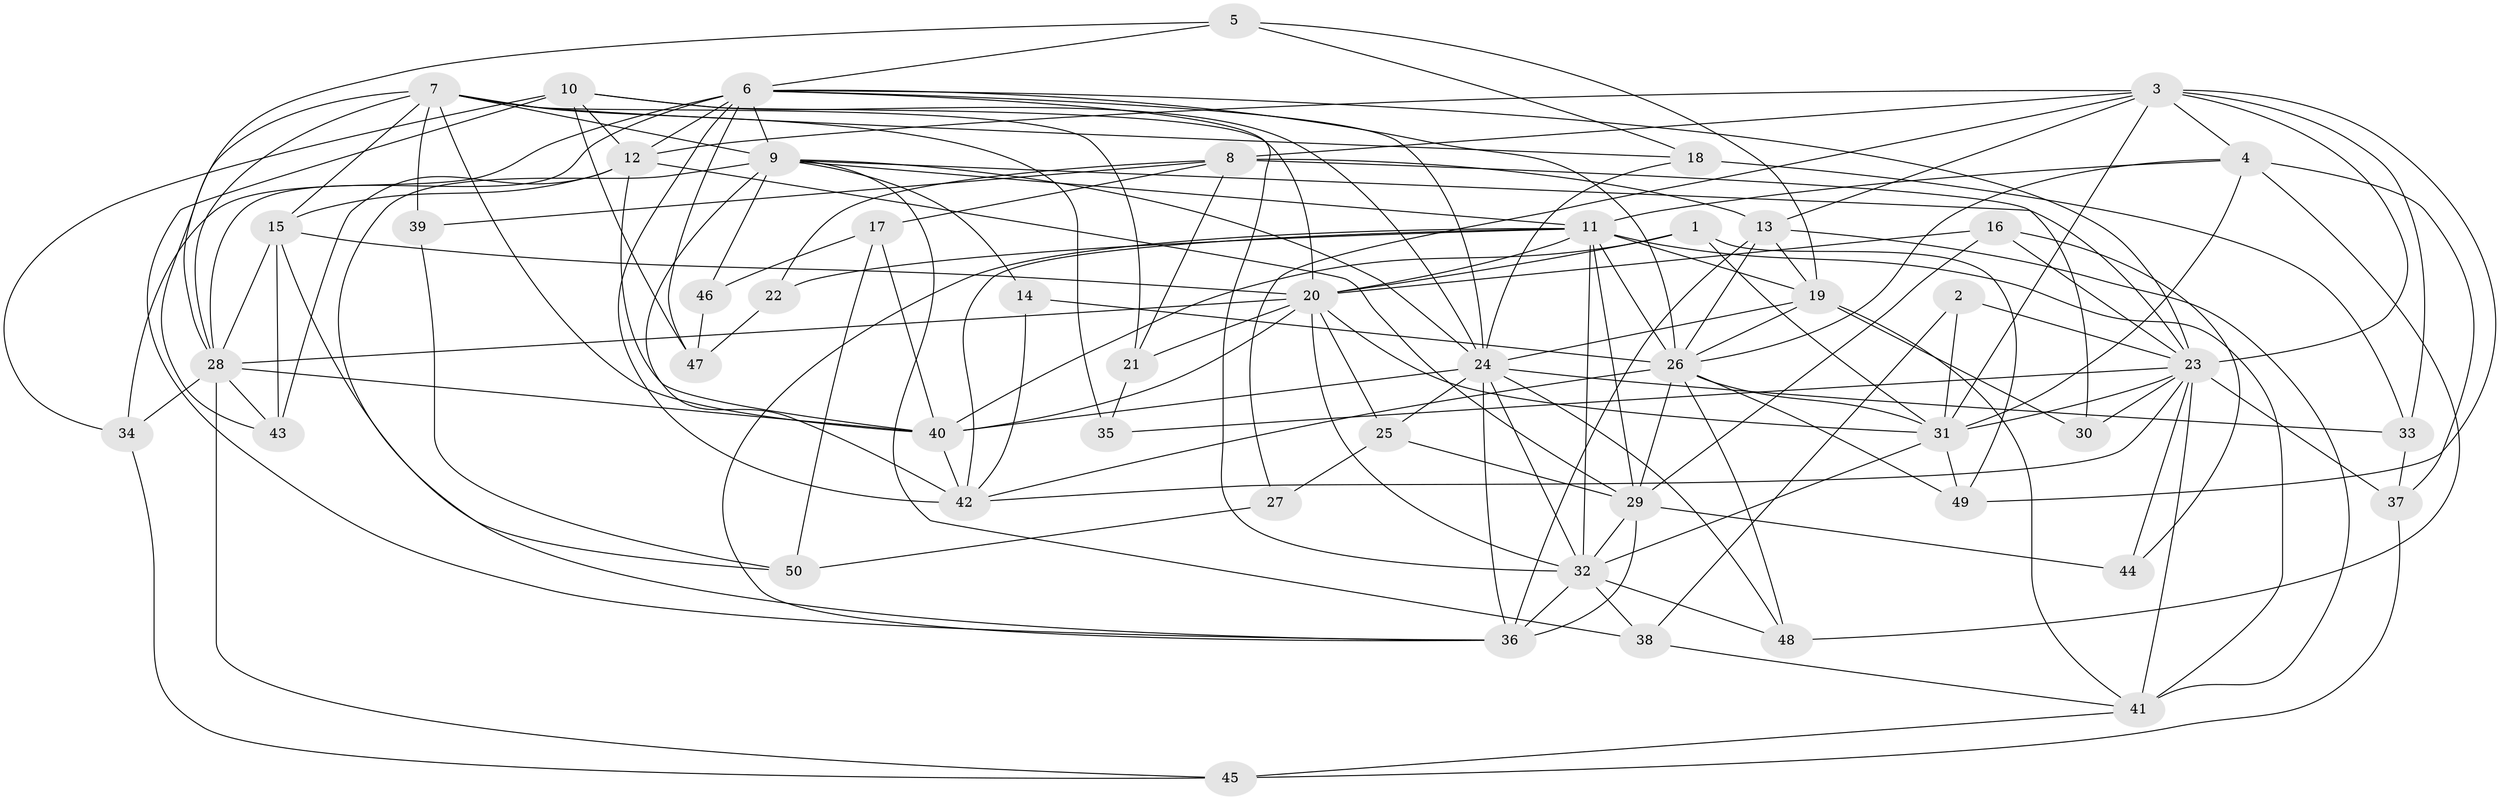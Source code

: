 // original degree distribution, {4: 1.0}
// Generated by graph-tools (version 1.1) at 2025/53/03/04/25 22:53:58]
// undirected, 50 vertices, 149 edges
graph export_dot {
  node [color=gray90,style=filled];
  1;
  2;
  3;
  4;
  5;
  6;
  7;
  8;
  9;
  10;
  11;
  12;
  13;
  14;
  15;
  16;
  17;
  18;
  19;
  20;
  21;
  22;
  23;
  24;
  25;
  26;
  27;
  28;
  29;
  30;
  31;
  32;
  33;
  34;
  35;
  36;
  37;
  38;
  39;
  40;
  41;
  42;
  43;
  44;
  45;
  46;
  47;
  48;
  49;
  50;
  1 -- 20 [weight=1.0];
  1 -- 31 [weight=1.0];
  1 -- 40 [weight=1.0];
  1 -- 49 [weight=1.0];
  2 -- 23 [weight=1.0];
  2 -- 31 [weight=2.0];
  2 -- 38 [weight=1.0];
  3 -- 4 [weight=1.0];
  3 -- 8 [weight=2.0];
  3 -- 12 [weight=1.0];
  3 -- 13 [weight=2.0];
  3 -- 23 [weight=1.0];
  3 -- 27 [weight=2.0];
  3 -- 31 [weight=1.0];
  3 -- 33 [weight=1.0];
  3 -- 49 [weight=1.0];
  4 -- 11 [weight=1.0];
  4 -- 26 [weight=1.0];
  4 -- 31 [weight=1.0];
  4 -- 37 [weight=1.0];
  4 -- 48 [weight=1.0];
  5 -- 6 [weight=1.0];
  5 -- 18 [weight=1.0];
  5 -- 19 [weight=2.0];
  5 -- 28 [weight=2.0];
  6 -- 9 [weight=1.0];
  6 -- 12 [weight=2.0];
  6 -- 23 [weight=1.0];
  6 -- 24 [weight=1.0];
  6 -- 26 [weight=1.0];
  6 -- 28 [weight=1.0];
  6 -- 32 [weight=1.0];
  6 -- 34 [weight=1.0];
  6 -- 42 [weight=1.0];
  6 -- 47 [weight=1.0];
  7 -- 9 [weight=1.0];
  7 -- 15 [weight=1.0];
  7 -- 18 [weight=1.0];
  7 -- 21 [weight=1.0];
  7 -- 28 [weight=1.0];
  7 -- 35 [weight=2.0];
  7 -- 39 [weight=2.0];
  7 -- 40 [weight=2.0];
  7 -- 43 [weight=1.0];
  8 -- 13 [weight=1.0];
  8 -- 17 [weight=1.0];
  8 -- 21 [weight=1.0];
  8 -- 22 [weight=2.0];
  8 -- 30 [weight=2.0];
  8 -- 39 [weight=1.0];
  9 -- 11 [weight=1.0];
  9 -- 14 [weight=1.0];
  9 -- 23 [weight=1.0];
  9 -- 24 [weight=1.0];
  9 -- 36 [weight=1.0];
  9 -- 38 [weight=1.0];
  9 -- 42 [weight=2.0];
  9 -- 46 [weight=2.0];
  10 -- 12 [weight=1.0];
  10 -- 20 [weight=1.0];
  10 -- 24 [weight=1.0];
  10 -- 34 [weight=1.0];
  10 -- 36 [weight=1.0];
  10 -- 47 [weight=1.0];
  11 -- 19 [weight=1.0];
  11 -- 20 [weight=1.0];
  11 -- 22 [weight=1.0];
  11 -- 26 [weight=1.0];
  11 -- 29 [weight=1.0];
  11 -- 32 [weight=2.0];
  11 -- 36 [weight=1.0];
  11 -- 41 [weight=1.0];
  11 -- 42 [weight=1.0];
  12 -- 15 [weight=1.0];
  12 -- 29 [weight=1.0];
  12 -- 40 [weight=1.0];
  12 -- 43 [weight=1.0];
  13 -- 19 [weight=2.0];
  13 -- 26 [weight=1.0];
  13 -- 36 [weight=3.0];
  13 -- 41 [weight=1.0];
  14 -- 26 [weight=2.0];
  14 -- 42 [weight=1.0];
  15 -- 20 [weight=1.0];
  15 -- 28 [weight=1.0];
  15 -- 43 [weight=1.0];
  15 -- 50 [weight=1.0];
  16 -- 20 [weight=1.0];
  16 -- 23 [weight=1.0];
  16 -- 29 [weight=1.0];
  16 -- 44 [weight=1.0];
  17 -- 40 [weight=1.0];
  17 -- 46 [weight=1.0];
  17 -- 50 [weight=1.0];
  18 -- 24 [weight=1.0];
  18 -- 33 [weight=1.0];
  19 -- 24 [weight=2.0];
  19 -- 26 [weight=1.0];
  19 -- 30 [weight=1.0];
  19 -- 41 [weight=1.0];
  20 -- 21 [weight=1.0];
  20 -- 25 [weight=1.0];
  20 -- 28 [weight=1.0];
  20 -- 31 [weight=1.0];
  20 -- 32 [weight=1.0];
  20 -- 40 [weight=2.0];
  21 -- 35 [weight=1.0];
  22 -- 47 [weight=1.0];
  23 -- 30 [weight=1.0];
  23 -- 31 [weight=1.0];
  23 -- 35 [weight=1.0];
  23 -- 37 [weight=1.0];
  23 -- 41 [weight=1.0];
  23 -- 42 [weight=1.0];
  23 -- 44 [weight=1.0];
  24 -- 25 [weight=1.0];
  24 -- 32 [weight=1.0];
  24 -- 33 [weight=1.0];
  24 -- 36 [weight=1.0];
  24 -- 40 [weight=1.0];
  24 -- 48 [weight=1.0];
  25 -- 27 [weight=1.0];
  25 -- 29 [weight=1.0];
  26 -- 29 [weight=1.0];
  26 -- 31 [weight=1.0];
  26 -- 42 [weight=1.0];
  26 -- 48 [weight=1.0];
  26 -- 49 [weight=1.0];
  27 -- 50 [weight=1.0];
  28 -- 34 [weight=1.0];
  28 -- 40 [weight=1.0];
  28 -- 43 [weight=1.0];
  28 -- 45 [weight=1.0];
  29 -- 32 [weight=3.0];
  29 -- 36 [weight=2.0];
  29 -- 44 [weight=2.0];
  31 -- 32 [weight=1.0];
  31 -- 49 [weight=1.0];
  32 -- 36 [weight=1.0];
  32 -- 38 [weight=1.0];
  32 -- 48 [weight=1.0];
  33 -- 37 [weight=1.0];
  34 -- 45 [weight=1.0];
  37 -- 45 [weight=1.0];
  38 -- 41 [weight=1.0];
  39 -- 50 [weight=1.0];
  40 -- 42 [weight=1.0];
  41 -- 45 [weight=1.0];
  46 -- 47 [weight=1.0];
}
